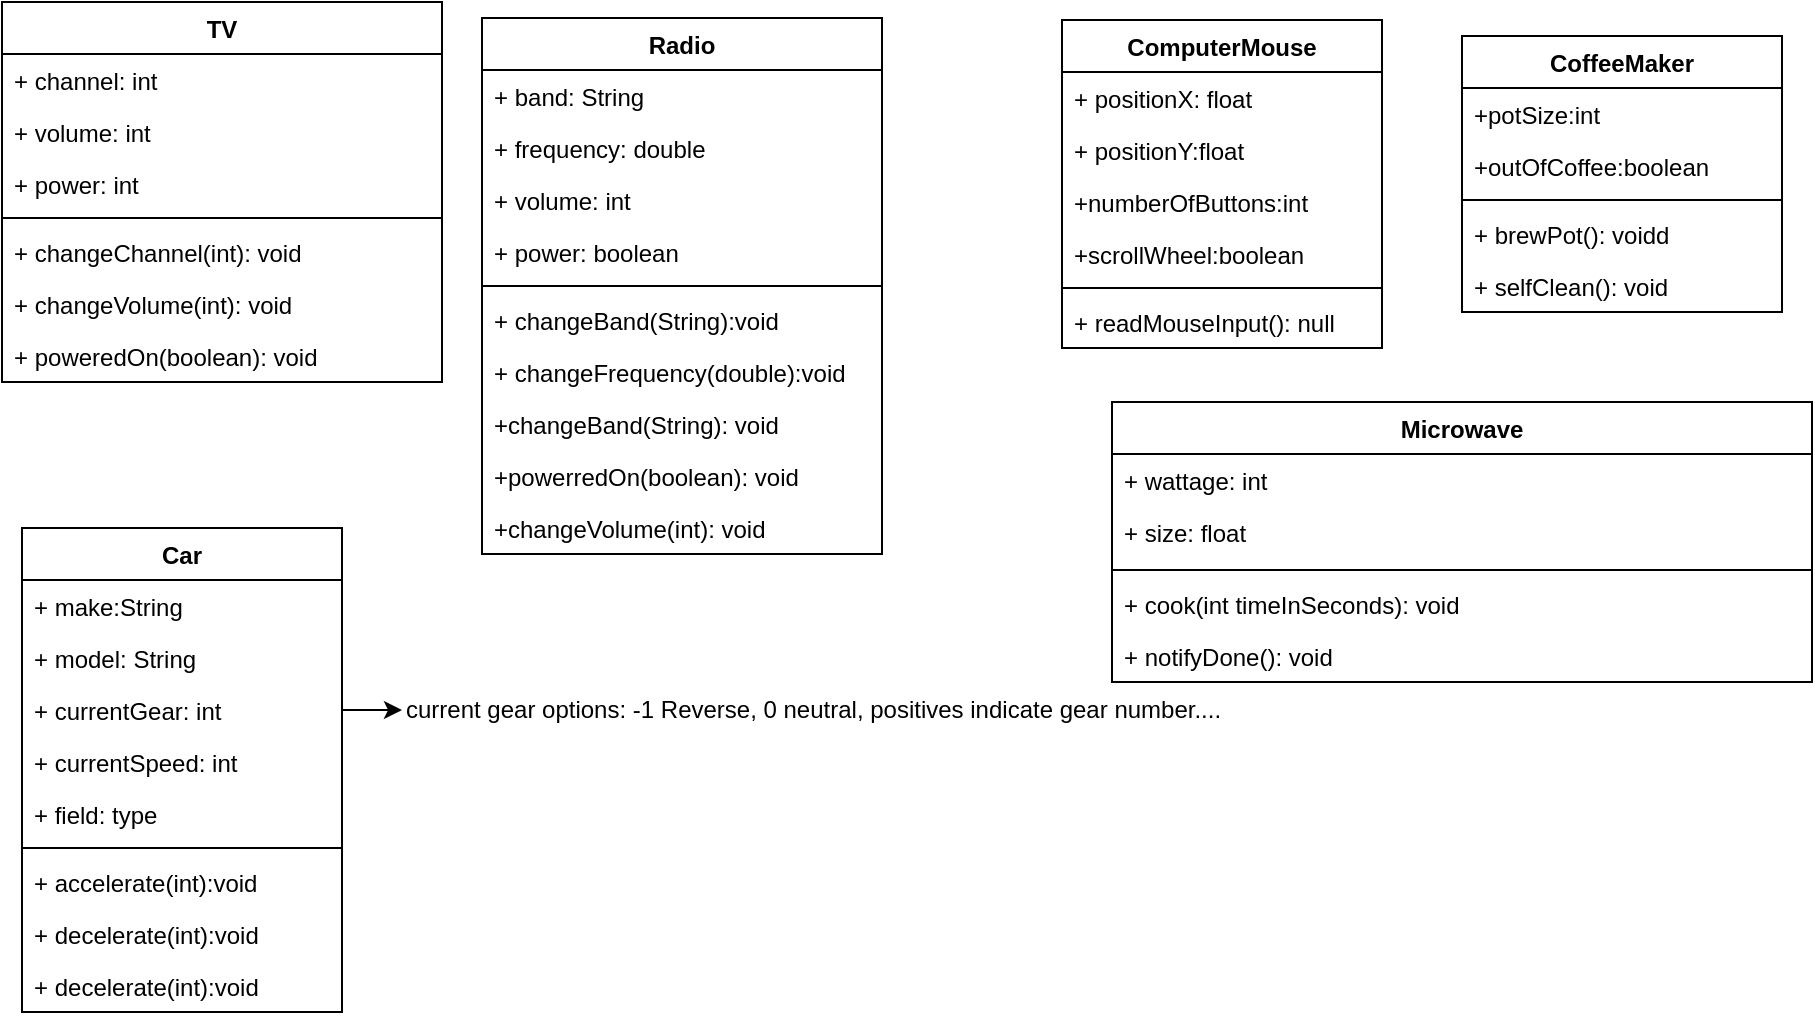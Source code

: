 <mxfile version="11.0.7" type="device"><diagram id="l1m4LMNK1LHzRPXYXD3i" name="Page-1"><mxGraphModel dx="1888" dy="588" grid="1" gridSize="10" guides="1" tooltips="1" connect="1" arrows="1" fold="1" page="1" pageScale="1" pageWidth="850" pageHeight="1100" math="0" shadow="0"><root><mxCell id="0"/><mxCell id="1" parent="0"/><mxCell id="h7MsP95JYn4goz2nq-_7-1" value="Radio" style="swimlane;fontStyle=1;align=center;verticalAlign=top;childLayout=stackLayout;horizontal=1;startSize=26;horizontalStack=0;resizeParent=1;resizeParentMax=0;resizeLast=0;collapsible=1;marginBottom=0;" vertex="1" parent="1"><mxGeometry x="160" y="25" width="200" height="268" as="geometry"/></mxCell><mxCell id="h7MsP95JYn4goz2nq-_7-2" value="+ band: String" style="text;strokeColor=none;fillColor=none;align=left;verticalAlign=top;spacingLeft=4;spacingRight=4;overflow=hidden;rotatable=0;points=[[0,0.5],[1,0.5]];portConstraint=eastwest;" vertex="1" parent="h7MsP95JYn4goz2nq-_7-1"><mxGeometry y="26" width="200" height="26" as="geometry"/></mxCell><mxCell id="h7MsP95JYn4goz2nq-_7-5" value="+ frequency: double" style="text;strokeColor=none;fillColor=none;align=left;verticalAlign=top;spacingLeft=4;spacingRight=4;overflow=hidden;rotatable=0;points=[[0,0.5],[1,0.5]];portConstraint=eastwest;" vertex="1" parent="h7MsP95JYn4goz2nq-_7-1"><mxGeometry y="52" width="200" height="26" as="geometry"/></mxCell><mxCell id="h7MsP95JYn4goz2nq-_7-36" value="+ volume: int" style="text;strokeColor=none;fillColor=none;align=left;verticalAlign=top;spacingLeft=4;spacingRight=4;overflow=hidden;rotatable=0;points=[[0,0.5],[1,0.5]];portConstraint=eastwest;" vertex="1" parent="h7MsP95JYn4goz2nq-_7-1"><mxGeometry y="78" width="200" height="26" as="geometry"/></mxCell><mxCell id="h7MsP95JYn4goz2nq-_7-6" value="+ power: boolean" style="text;strokeColor=none;fillColor=none;align=left;verticalAlign=top;spacingLeft=4;spacingRight=4;overflow=hidden;rotatable=0;points=[[0,0.5],[1,0.5]];portConstraint=eastwest;" vertex="1" parent="h7MsP95JYn4goz2nq-_7-1"><mxGeometry y="104" width="200" height="26" as="geometry"/></mxCell><mxCell id="h7MsP95JYn4goz2nq-_7-3" value="" style="line;strokeWidth=1;fillColor=none;align=left;verticalAlign=middle;spacingTop=-1;spacingLeft=3;spacingRight=3;rotatable=0;labelPosition=right;points=[];portConstraint=eastwest;" vertex="1" parent="h7MsP95JYn4goz2nq-_7-1"><mxGeometry y="130" width="200" height="8" as="geometry"/></mxCell><mxCell id="h7MsP95JYn4goz2nq-_7-4" value="+ changeBand(String):void" style="text;strokeColor=none;fillColor=none;align=left;verticalAlign=top;spacingLeft=4;spacingRight=4;overflow=hidden;rotatable=0;points=[[0,0.5],[1,0.5]];portConstraint=eastwest;" vertex="1" parent="h7MsP95JYn4goz2nq-_7-1"><mxGeometry y="138" width="200" height="26" as="geometry"/></mxCell><mxCell id="h7MsP95JYn4goz2nq-_7-8" value="+ changeFrequency(double):void " style="text;strokeColor=none;fillColor=none;align=left;verticalAlign=top;spacingLeft=4;spacingRight=4;overflow=hidden;rotatable=0;points=[[0,0.5],[1,0.5]];portConstraint=eastwest;" vertex="1" parent="h7MsP95JYn4goz2nq-_7-1"><mxGeometry y="164" width="200" height="26" as="geometry"/></mxCell><mxCell id="h7MsP95JYn4goz2nq-_7-35" value="+changeBand(String): void" style="text;strokeColor=none;fillColor=none;align=left;verticalAlign=top;spacingLeft=4;spacingRight=4;overflow=hidden;rotatable=0;points=[[0,0.5],[1,0.5]];portConstraint=eastwest;" vertex="1" parent="h7MsP95JYn4goz2nq-_7-1"><mxGeometry y="190" width="200" height="26" as="geometry"/></mxCell><mxCell id="h7MsP95JYn4goz2nq-_7-40" value="+powerredOn(boolean): void" style="text;strokeColor=none;fillColor=none;align=left;verticalAlign=top;spacingLeft=4;spacingRight=4;overflow=hidden;rotatable=0;points=[[0,0.5],[1,0.5]];portConstraint=eastwest;" vertex="1" parent="h7MsP95JYn4goz2nq-_7-1"><mxGeometry y="216" width="200" height="26" as="geometry"/></mxCell><mxCell id="h7MsP95JYn4goz2nq-_7-7" value="+changeVolume(int): void" style="text;strokeColor=none;fillColor=none;align=left;verticalAlign=top;spacingLeft=4;spacingRight=4;overflow=hidden;rotatable=0;points=[[0,0.5],[1,0.5]];portConstraint=eastwest;" vertex="1" parent="h7MsP95JYn4goz2nq-_7-1"><mxGeometry y="242" width="200" height="26" as="geometry"/></mxCell><mxCell id="h7MsP95JYn4goz2nq-_7-9" value="TV" style="swimlane;fontStyle=1;align=center;verticalAlign=top;childLayout=stackLayout;horizontal=1;startSize=26;horizontalStack=0;resizeParent=1;resizeParentMax=0;resizeLast=0;collapsible=1;marginBottom=0;" vertex="1" parent="1"><mxGeometry x="-80" y="17" width="220" height="190" as="geometry"/></mxCell><mxCell id="h7MsP95JYn4goz2nq-_7-38" value="+ channel: int" style="text;strokeColor=none;fillColor=none;align=left;verticalAlign=top;spacingLeft=4;spacingRight=4;overflow=hidden;rotatable=0;points=[[0,0.5],[1,0.5]];portConstraint=eastwest;" vertex="1" parent="h7MsP95JYn4goz2nq-_7-9"><mxGeometry y="26" width="220" height="26" as="geometry"/></mxCell><mxCell id="h7MsP95JYn4goz2nq-_7-39" value="+ volume: int" style="text;strokeColor=none;fillColor=none;align=left;verticalAlign=top;spacingLeft=4;spacingRight=4;overflow=hidden;rotatable=0;points=[[0,0.5],[1,0.5]];portConstraint=eastwest;" vertex="1" parent="h7MsP95JYn4goz2nq-_7-9"><mxGeometry y="52" width="220" height="26" as="geometry"/></mxCell><mxCell id="h7MsP95JYn4goz2nq-_7-10" value="+ power: int" style="text;strokeColor=none;fillColor=none;align=left;verticalAlign=top;spacingLeft=4;spacingRight=4;overflow=hidden;rotatable=0;points=[[0,0.5],[1,0.5]];portConstraint=eastwest;" vertex="1" parent="h7MsP95JYn4goz2nq-_7-9"><mxGeometry y="78" width="220" height="26" as="geometry"/></mxCell><mxCell id="h7MsP95JYn4goz2nq-_7-11" value="" style="line;strokeWidth=1;fillColor=none;align=left;verticalAlign=middle;spacingTop=-1;spacingLeft=3;spacingRight=3;rotatable=0;labelPosition=right;points=[];portConstraint=eastwest;" vertex="1" parent="h7MsP95JYn4goz2nq-_7-9"><mxGeometry y="104" width="220" height="8" as="geometry"/></mxCell><mxCell id="h7MsP95JYn4goz2nq-_7-41" value="+ changeChannel(int): void" style="text;strokeColor=none;fillColor=none;align=left;verticalAlign=top;spacingLeft=4;spacingRight=4;overflow=hidden;rotatable=0;points=[[0,0.5],[1,0.5]];portConstraint=eastwest;" vertex="1" parent="h7MsP95JYn4goz2nq-_7-9"><mxGeometry y="112" width="220" height="26" as="geometry"/></mxCell><mxCell id="h7MsP95JYn4goz2nq-_7-43" value="+ changeVolume(int): void" style="text;strokeColor=none;fillColor=none;align=left;verticalAlign=top;spacingLeft=4;spacingRight=4;overflow=hidden;rotatable=0;points=[[0,0.5],[1,0.5]];portConstraint=eastwest;" vertex="1" parent="h7MsP95JYn4goz2nq-_7-9"><mxGeometry y="138" width="220" height="26" as="geometry"/></mxCell><mxCell id="h7MsP95JYn4goz2nq-_7-12" value="+ poweredOn(boolean): void" style="text;strokeColor=none;fillColor=none;align=left;verticalAlign=top;spacingLeft=4;spacingRight=4;overflow=hidden;rotatable=0;points=[[0,0.5],[1,0.5]];portConstraint=eastwest;" vertex="1" parent="h7MsP95JYn4goz2nq-_7-9"><mxGeometry y="164" width="220" height="26" as="geometry"/></mxCell><mxCell id="h7MsP95JYn4goz2nq-_7-44" value="Car" style="swimlane;fontStyle=1;align=center;verticalAlign=top;childLayout=stackLayout;horizontal=1;startSize=26;horizontalStack=0;resizeParent=1;resizeParentMax=0;resizeLast=0;collapsible=1;marginBottom=0;" vertex="1" parent="1"><mxGeometry x="-70" y="280" width="160" height="242" as="geometry"/></mxCell><mxCell id="h7MsP95JYn4goz2nq-_7-48" value="+ make:String" style="text;strokeColor=none;fillColor=none;align=left;verticalAlign=top;spacingLeft=4;spacingRight=4;overflow=hidden;rotatable=0;points=[[0,0.5],[1,0.5]];portConstraint=eastwest;" vertex="1" parent="h7MsP95JYn4goz2nq-_7-44"><mxGeometry y="26" width="160" height="26" as="geometry"/></mxCell><mxCell id="h7MsP95JYn4goz2nq-_7-49" value="+ model: String" style="text;strokeColor=none;fillColor=none;align=left;verticalAlign=top;spacingLeft=4;spacingRight=4;overflow=hidden;rotatable=0;points=[[0,0.5],[1,0.5]];portConstraint=eastwest;" vertex="1" parent="h7MsP95JYn4goz2nq-_7-44"><mxGeometry y="52" width="160" height="26" as="geometry"/></mxCell><mxCell id="h7MsP95JYn4goz2nq-_7-50" value="+ currentGear: int" style="text;strokeColor=none;fillColor=none;align=left;verticalAlign=top;spacingLeft=4;spacingRight=4;overflow=hidden;rotatable=0;points=[[0,0.5],[1,0.5]];portConstraint=eastwest;" vertex="1" parent="h7MsP95JYn4goz2nq-_7-44"><mxGeometry y="78" width="160" height="26" as="geometry"/></mxCell><mxCell id="h7MsP95JYn4goz2nq-_7-51" value="+ currentSpeed: int" style="text;strokeColor=none;fillColor=none;align=left;verticalAlign=top;spacingLeft=4;spacingRight=4;overflow=hidden;rotatable=0;points=[[0,0.5],[1,0.5]];portConstraint=eastwest;" vertex="1" parent="h7MsP95JYn4goz2nq-_7-44"><mxGeometry y="104" width="160" height="26" as="geometry"/></mxCell><mxCell id="h7MsP95JYn4goz2nq-_7-45" value="+ field: type" style="text;strokeColor=none;fillColor=none;align=left;verticalAlign=top;spacingLeft=4;spacingRight=4;overflow=hidden;rotatable=0;points=[[0,0.5],[1,0.5]];portConstraint=eastwest;" vertex="1" parent="h7MsP95JYn4goz2nq-_7-44"><mxGeometry y="130" width="160" height="26" as="geometry"/></mxCell><mxCell id="h7MsP95JYn4goz2nq-_7-46" value="" style="line;strokeWidth=1;fillColor=none;align=left;verticalAlign=middle;spacingTop=-1;spacingLeft=3;spacingRight=3;rotatable=0;labelPosition=right;points=[];portConstraint=eastwest;" vertex="1" parent="h7MsP95JYn4goz2nq-_7-44"><mxGeometry y="156" width="160" height="8" as="geometry"/></mxCell><mxCell id="h7MsP95JYn4goz2nq-_7-54" value="+ accelerate(int):void" style="text;strokeColor=none;fillColor=none;align=left;verticalAlign=top;spacingLeft=4;spacingRight=4;overflow=hidden;rotatable=0;points=[[0,0.5],[1,0.5]];portConstraint=eastwest;" vertex="1" parent="h7MsP95JYn4goz2nq-_7-44"><mxGeometry y="164" width="160" height="26" as="geometry"/></mxCell><mxCell id="h7MsP95JYn4goz2nq-_7-55" value="+ decelerate(int):void" style="text;strokeColor=none;fillColor=none;align=left;verticalAlign=top;spacingLeft=4;spacingRight=4;overflow=hidden;rotatable=0;points=[[0,0.5],[1,0.5]];portConstraint=eastwest;" vertex="1" parent="h7MsP95JYn4goz2nq-_7-44"><mxGeometry y="190" width="160" height="26" as="geometry"/></mxCell><mxCell id="h7MsP95JYn4goz2nq-_7-47" value="+ decelerate(int):void" style="text;strokeColor=none;fillColor=none;align=left;verticalAlign=top;spacingLeft=4;spacingRight=4;overflow=hidden;rotatable=0;points=[[0,0.5],[1,0.5]];portConstraint=eastwest;" vertex="1" parent="h7MsP95JYn4goz2nq-_7-44"><mxGeometry y="216" width="160" height="26" as="geometry"/></mxCell><mxCell id="h7MsP95JYn4goz2nq-_7-52" value="current gear options: -1 Reverse, 0 neutral, positives indicate gear number...." style="text;html=1;resizable=0;points=[];autosize=1;align=left;verticalAlign=top;spacingTop=-4;" vertex="1" parent="1"><mxGeometry x="120" y="361" width="420" height="20" as="geometry"/></mxCell><mxCell id="h7MsP95JYn4goz2nq-_7-53" value="" style="edgeStyle=orthogonalEdgeStyle;rounded=0;orthogonalLoop=1;jettySize=auto;html=1;" edge="1" parent="1" source="h7MsP95JYn4goz2nq-_7-50" target="h7MsP95JYn4goz2nq-_7-52"><mxGeometry relative="1" as="geometry"/></mxCell><mxCell id="h7MsP95JYn4goz2nq-_7-56" value="ComputerMouse" style="swimlane;fontStyle=1;align=center;verticalAlign=top;childLayout=stackLayout;horizontal=1;startSize=26;horizontalStack=0;resizeParent=1;resizeParentMax=0;resizeLast=0;collapsible=1;marginBottom=0;" vertex="1" parent="1"><mxGeometry x="450" y="26" width="160" height="164" as="geometry"/></mxCell><mxCell id="h7MsP95JYn4goz2nq-_7-66" value="+ positionX: float" style="text;strokeColor=none;fillColor=none;align=left;verticalAlign=top;spacingLeft=4;spacingRight=4;overflow=hidden;rotatable=0;points=[[0,0.5],[1,0.5]];portConstraint=eastwest;" vertex="1" parent="h7MsP95JYn4goz2nq-_7-56"><mxGeometry y="26" width="160" height="26" as="geometry"/></mxCell><mxCell id="h7MsP95JYn4goz2nq-_7-67" value="+ positionY:float" style="text;strokeColor=none;fillColor=none;align=left;verticalAlign=top;spacingLeft=4;spacingRight=4;overflow=hidden;rotatable=0;points=[[0,0.5],[1,0.5]];portConstraint=eastwest;" vertex="1" parent="h7MsP95JYn4goz2nq-_7-56"><mxGeometry y="52" width="160" height="26" as="geometry"/></mxCell><mxCell id="h7MsP95JYn4goz2nq-_7-68" value="+numberOfButtons:int" style="text;strokeColor=none;fillColor=none;align=left;verticalAlign=top;spacingLeft=4;spacingRight=4;overflow=hidden;rotatable=0;points=[[0,0.5],[1,0.5]];portConstraint=eastwest;" vertex="1" parent="h7MsP95JYn4goz2nq-_7-56"><mxGeometry y="78" width="160" height="26" as="geometry"/></mxCell><mxCell id="h7MsP95JYn4goz2nq-_7-57" value="+scrollWheel:boolean" style="text;strokeColor=none;fillColor=none;align=left;verticalAlign=top;spacingLeft=4;spacingRight=4;overflow=hidden;rotatable=0;points=[[0,0.5],[1,0.5]];portConstraint=eastwest;" vertex="1" parent="h7MsP95JYn4goz2nq-_7-56"><mxGeometry y="104" width="160" height="26" as="geometry"/></mxCell><mxCell id="h7MsP95JYn4goz2nq-_7-58" value="" style="line;strokeWidth=1;fillColor=none;align=left;verticalAlign=middle;spacingTop=-1;spacingLeft=3;spacingRight=3;rotatable=0;labelPosition=right;points=[];portConstraint=eastwest;" vertex="1" parent="h7MsP95JYn4goz2nq-_7-56"><mxGeometry y="130" width="160" height="8" as="geometry"/></mxCell><mxCell id="h7MsP95JYn4goz2nq-_7-59" value="+ readMouseInput(): null" style="text;strokeColor=none;fillColor=none;align=left;verticalAlign=top;spacingLeft=4;spacingRight=4;overflow=hidden;rotatable=0;points=[[0,0.5],[1,0.5]];portConstraint=eastwest;" vertex="1" parent="h7MsP95JYn4goz2nq-_7-56"><mxGeometry y="138" width="160" height="26" as="geometry"/></mxCell><mxCell id="h7MsP95JYn4goz2nq-_7-69" value="CoffeeMaker" style="swimlane;fontStyle=1;align=center;verticalAlign=top;childLayout=stackLayout;horizontal=1;startSize=26;horizontalStack=0;resizeParent=1;resizeParentMax=0;resizeLast=0;collapsible=1;marginBottom=0;" vertex="1" parent="1"><mxGeometry x="650" y="34" width="160" height="138" as="geometry"/></mxCell><mxCell id="h7MsP95JYn4goz2nq-_7-70" value="+potSize:int" style="text;strokeColor=none;fillColor=none;align=left;verticalAlign=top;spacingLeft=4;spacingRight=4;overflow=hidden;rotatable=0;points=[[0,0.5],[1,0.5]];portConstraint=eastwest;" vertex="1" parent="h7MsP95JYn4goz2nq-_7-69"><mxGeometry y="26" width="160" height="26" as="geometry"/></mxCell><mxCell id="h7MsP95JYn4goz2nq-_7-74" value="+outOfCoffee:boolean" style="text;strokeColor=none;fillColor=none;align=left;verticalAlign=top;spacingLeft=4;spacingRight=4;overflow=hidden;rotatable=0;points=[[0,0.5],[1,0.5]];portConstraint=eastwest;" vertex="1" parent="h7MsP95JYn4goz2nq-_7-69"><mxGeometry y="52" width="160" height="26" as="geometry"/></mxCell><mxCell id="h7MsP95JYn4goz2nq-_7-71" value="" style="line;strokeWidth=1;fillColor=none;align=left;verticalAlign=middle;spacingTop=-1;spacingLeft=3;spacingRight=3;rotatable=0;labelPosition=right;points=[];portConstraint=eastwest;" vertex="1" parent="h7MsP95JYn4goz2nq-_7-69"><mxGeometry y="78" width="160" height="8" as="geometry"/></mxCell><mxCell id="h7MsP95JYn4goz2nq-_7-72" value="+ brewPot(): voidd" style="text;strokeColor=none;fillColor=none;align=left;verticalAlign=top;spacingLeft=4;spacingRight=4;overflow=hidden;rotatable=0;points=[[0,0.5],[1,0.5]];portConstraint=eastwest;" vertex="1" parent="h7MsP95JYn4goz2nq-_7-69"><mxGeometry y="86" width="160" height="26" as="geometry"/></mxCell><mxCell id="h7MsP95JYn4goz2nq-_7-75" value="+ selfClean(): void" style="text;strokeColor=none;fillColor=none;align=left;verticalAlign=top;spacingLeft=4;spacingRight=4;overflow=hidden;rotatable=0;points=[[0,0.5],[1,0.5]];portConstraint=eastwest;" vertex="1" parent="h7MsP95JYn4goz2nq-_7-69"><mxGeometry y="112" width="160" height="26" as="geometry"/></mxCell><mxCell id="h7MsP95JYn4goz2nq-_7-77" value="Microwave" style="swimlane;fontStyle=1;align=center;verticalAlign=top;childLayout=stackLayout;horizontal=1;startSize=26;horizontalStack=0;resizeParent=1;resizeParentMax=0;resizeLast=0;collapsible=1;marginBottom=0;" vertex="1" parent="1"><mxGeometry x="475" y="217" width="350" height="140" as="geometry"/></mxCell><mxCell id="h7MsP95JYn4goz2nq-_7-78" value="+ wattage: int" style="text;strokeColor=none;fillColor=none;align=left;verticalAlign=top;spacingLeft=4;spacingRight=4;overflow=hidden;rotatable=0;points=[[0,0.5],[1,0.5]];portConstraint=eastwest;" vertex="1" parent="h7MsP95JYn4goz2nq-_7-77"><mxGeometry y="26" width="350" height="26" as="geometry"/></mxCell><mxCell id="h7MsP95JYn4goz2nq-_7-81" value="+ size: float" style="text;strokeColor=none;fillColor=none;align=left;verticalAlign=top;spacingLeft=4;spacingRight=4;overflow=hidden;rotatable=0;points=[[0,0.5],[1,0.5]];portConstraint=eastwest;" vertex="1" parent="h7MsP95JYn4goz2nq-_7-77"><mxGeometry y="52" width="350" height="28" as="geometry"/></mxCell><mxCell id="h7MsP95JYn4goz2nq-_7-79" value="" style="line;strokeWidth=1;fillColor=none;align=left;verticalAlign=middle;spacingTop=-1;spacingLeft=3;spacingRight=3;rotatable=0;labelPosition=right;points=[];portConstraint=eastwest;" vertex="1" parent="h7MsP95JYn4goz2nq-_7-77"><mxGeometry y="80" width="350" height="8" as="geometry"/></mxCell><mxCell id="h7MsP95JYn4goz2nq-_7-80" value="+ cook(int timeInSeconds): void" style="text;strokeColor=none;fillColor=none;align=left;verticalAlign=top;spacingLeft=4;spacingRight=4;overflow=hidden;rotatable=0;points=[[0,0.5],[1,0.5]];portConstraint=eastwest;" vertex="1" parent="h7MsP95JYn4goz2nq-_7-77"><mxGeometry y="88" width="350" height="26" as="geometry"/></mxCell><mxCell id="h7MsP95JYn4goz2nq-_7-82" value="+ notifyDone(): void" style="text;strokeColor=none;fillColor=none;align=left;verticalAlign=top;spacingLeft=4;spacingRight=4;overflow=hidden;rotatable=0;points=[[0,0.5],[1,0.5]];portConstraint=eastwest;" vertex="1" parent="h7MsP95JYn4goz2nq-_7-77"><mxGeometry y="114" width="350" height="26" as="geometry"/></mxCell></root></mxGraphModel></diagram></mxfile>